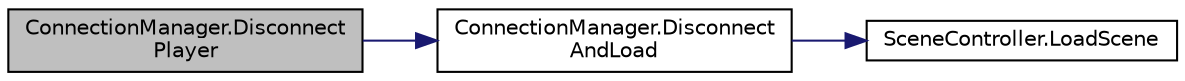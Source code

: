 digraph "ConnectionManager.DisconnectPlayer"
{
 // INTERACTIVE_SVG=YES
 // LATEX_PDF_SIZE
  edge [fontname="Helvetica",fontsize="10",labelfontname="Helvetica",labelfontsize="10"];
  node [fontname="Helvetica",fontsize="10",shape=record];
  rankdir="LR";
  Node1 [label="ConnectionManager.Disconnect\lPlayer",height=0.2,width=0.4,color="black", fillcolor="grey75", style="filled", fontcolor="black",tooltip=" "];
  Node1 -> Node2 [color="midnightblue",fontsize="10",style="solid",fontname="Helvetica"];
  Node2 [label="ConnectionManager.Disconnect\lAndLoad",height=0.2,width=0.4,color="black", fillcolor="white", style="filled",URL="$class_connection_manager.html#a9b5c535dd81e861835cfddf10b2fd19a",tooltip=" "];
  Node2 -> Node3 [color="midnightblue",fontsize="10",style="solid",fontname="Helvetica"];
  Node3 [label="SceneController.LoadScene",height=0.2,width=0.4,color="black", fillcolor="white", style="filled",URL="$class_scene_controller.html#ae792f53918da43a6af930ecf9cea0079",tooltip="This will load the scene in the background."];
}
